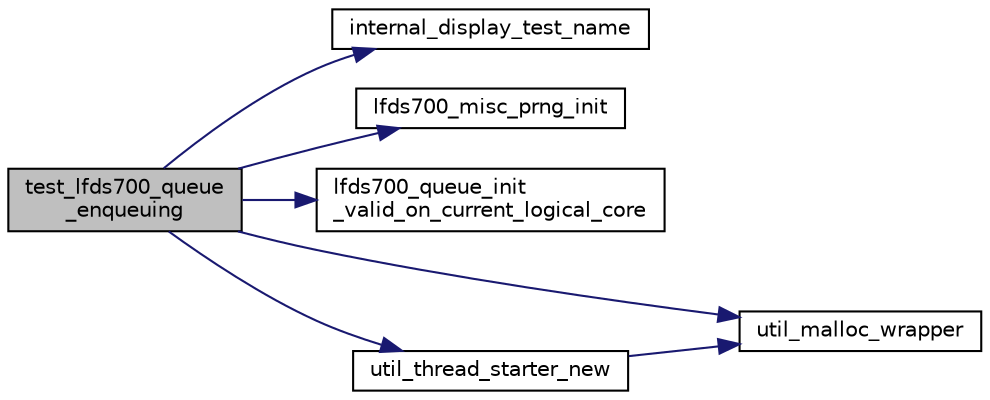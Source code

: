digraph "test_lfds700_queue_enqueuing"
{
 // LATEX_PDF_SIZE
  edge [fontname="Helvetica",fontsize="10",labelfontname="Helvetica",labelfontsize="10"];
  node [fontname="Helvetica",fontsize="10",shape=record];
  rankdir="LR";
  Node1 [label="test_lfds700_queue\l_enqueuing",height=0.2,width=0.4,color="black", fillcolor="grey75", style="filled", fontcolor="black",tooltip=" "];
  Node1 -> Node2 [color="midnightblue",fontsize="10",style="solid",fontname="Helvetica"];
  Node2 [label="internal_display_test_name",height=0.2,width=0.4,color="black", fillcolor="white", style="filled",URL="$liblfds6_81_81_2test_2src_2internal_8h.html#aefa00ae6482f53425ee23fe999fafd46",tooltip=" "];
  Node1 -> Node3 [color="midnightblue",fontsize="10",style="solid",fontname="Helvetica"];
  Node3 [label="lfds700_misc_prng_init",height=0.2,width=0.4,color="black", fillcolor="white", style="filled",URL="$lfds700__misc_8h.html#a7e04616cfdaac388cf2490d78fb4ea70",tooltip=" "];
  Node1 -> Node4 [color="midnightblue",fontsize="10",style="solid",fontname="Helvetica"];
  Node4 [label="lfds700_queue_init\l_valid_on_current_logical_core",height=0.2,width=0.4,color="black", fillcolor="white", style="filled",URL="$lfds700__queue_8h.html#a88b4bce46a0a81d7d552729c7fe52664",tooltip=" "];
  Node1 -> Node5 [color="midnightblue",fontsize="10",style="solid",fontname="Helvetica"];
  Node5 [label="util_malloc_wrapper",height=0.2,width=0.4,color="black", fillcolor="white", style="filled",URL="$util__memory__helpers_8c.html#accef78872a97fcd6e84383a78a3c317d",tooltip=" "];
  Node1 -> Node6 [color="midnightblue",fontsize="10",style="solid",fontname="Helvetica"];
  Node6 [label="util_thread_starter_new",height=0.2,width=0.4,color="black", fillcolor="white", style="filled",URL="$util__thread__starter_8c.html#a7083a3614ea60748ee8d2adfbaf6e0e8",tooltip=" "];
  Node6 -> Node5 [color="midnightblue",fontsize="10",style="solid",fontname="Helvetica"];
}

